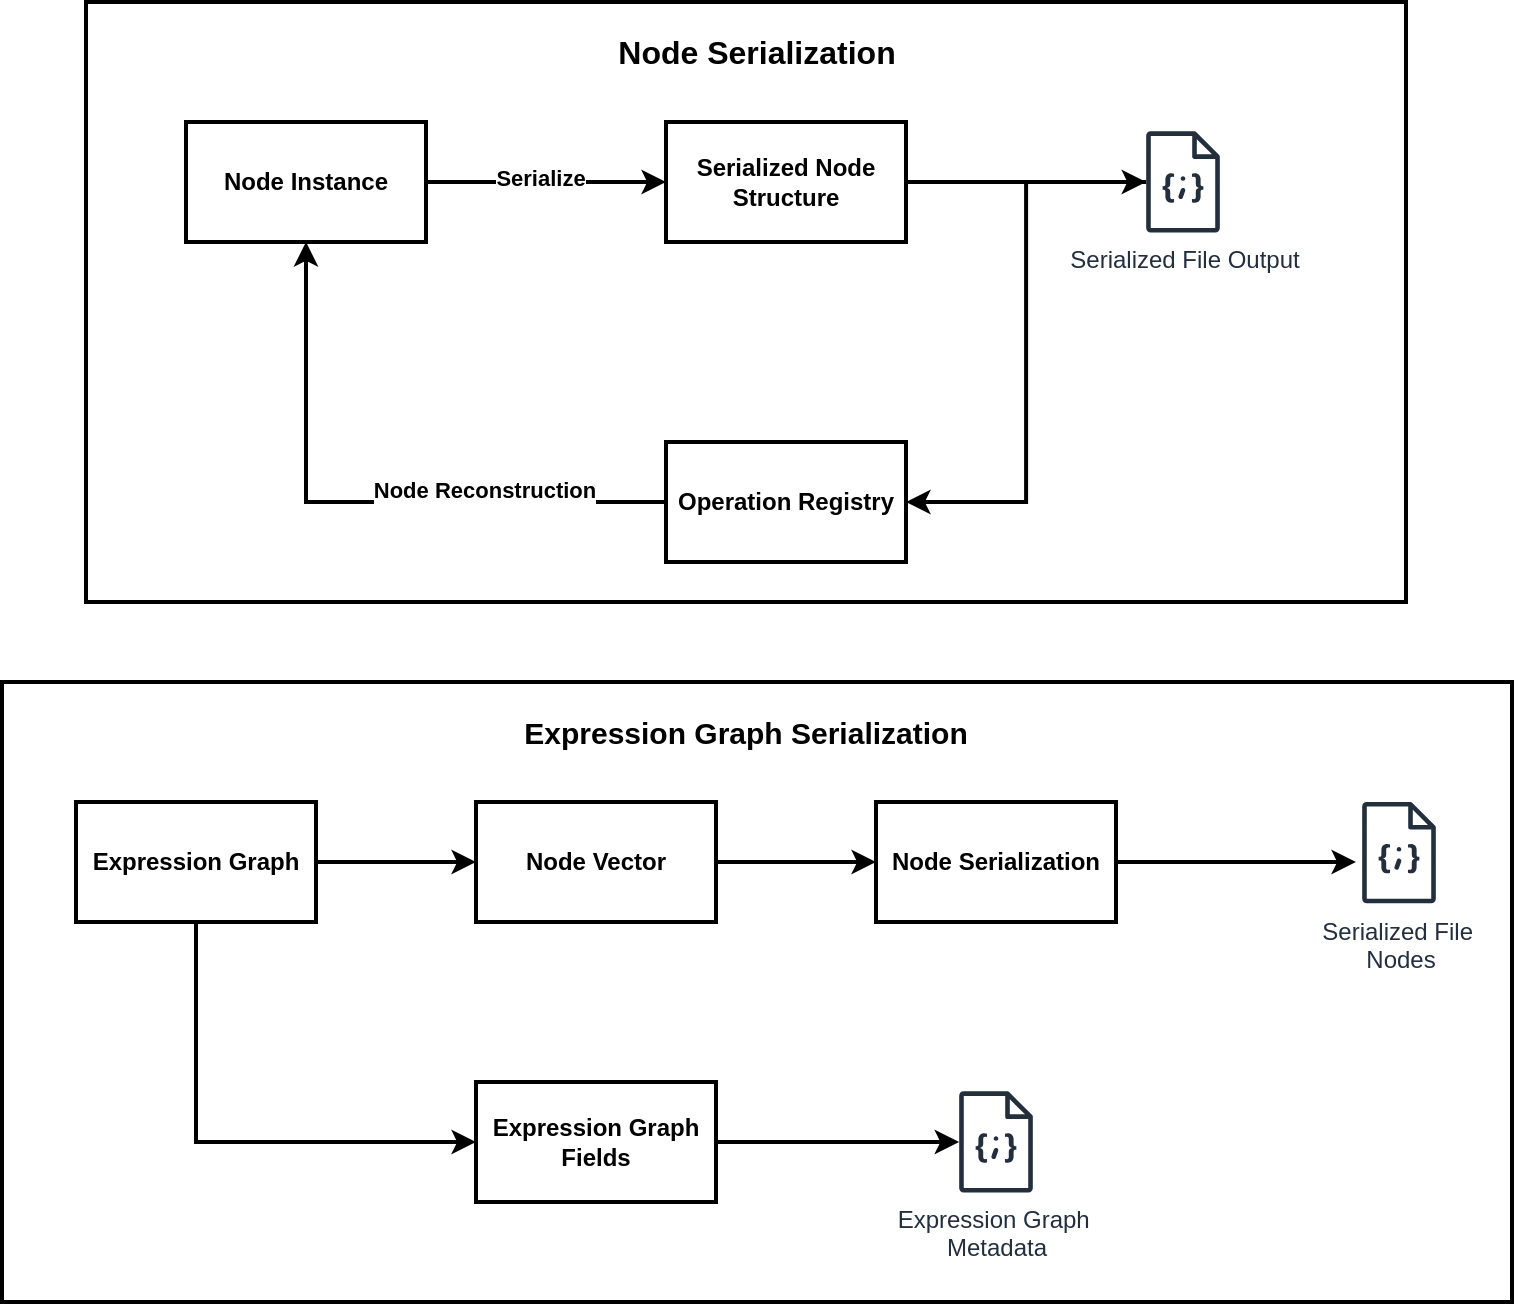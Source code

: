 <mxfile version="27.1.1">
  <diagram name="Page-1" id="eiJeyHNFtyR1KQrlWp0d">
    <mxGraphModel dx="1305" dy="795" grid="1" gridSize="10" guides="1" tooltips="1" connect="1" arrows="1" fold="1" page="1" pageScale="1" pageWidth="850" pageHeight="1100" math="0" shadow="0">
      <root>
        <mxCell id="0" />
        <mxCell id="1" parent="0" />
        <mxCell id="QvSH2AzmyCflkajsTauf-35" value="" style="rounded=0;whiteSpace=wrap;html=1;strokeWidth=2;" vertex="1" parent="1">
          <mxGeometry x="48" y="370" width="755" height="310" as="geometry" />
        </mxCell>
        <mxCell id="QvSH2AzmyCflkajsTauf-21" value="" style="rounded=0;whiteSpace=wrap;html=1;strokeWidth=2;" vertex="1" parent="1">
          <mxGeometry x="90" y="30" width="660" height="300" as="geometry" />
        </mxCell>
        <mxCell id="QvSH2AzmyCflkajsTauf-3" style="edgeStyle=orthogonalEdgeStyle;rounded=0;orthogonalLoop=1;jettySize=auto;html=1;exitX=1;exitY=0.5;exitDx=0;exitDy=0;entryX=0;entryY=0.5;entryDx=0;entryDy=0;fontStyle=1;strokeWidth=2;" edge="1" parent="1" source="QvSH2AzmyCflkajsTauf-1" target="QvSH2AzmyCflkajsTauf-2">
          <mxGeometry relative="1" as="geometry" />
        </mxCell>
        <mxCell id="QvSH2AzmyCflkajsTauf-40" value="&lt;b&gt;Serialize&lt;/b&gt;" style="edgeLabel;html=1;align=center;verticalAlign=middle;resizable=0;points=[];" vertex="1" connectable="0" parent="QvSH2AzmyCflkajsTauf-3">
          <mxGeometry x="-0.05" y="2" relative="1" as="geometry">
            <mxPoint as="offset" />
          </mxGeometry>
        </mxCell>
        <mxCell id="QvSH2AzmyCflkajsTauf-1" value="&lt;b&gt;Node Instance&lt;/b&gt;" style="rounded=0;whiteSpace=wrap;html=1;strokeWidth=2;" vertex="1" parent="1">
          <mxGeometry x="140" y="90" width="120" height="60" as="geometry" />
        </mxCell>
        <mxCell id="QvSH2AzmyCflkajsTauf-6" style="edgeStyle=orthogonalEdgeStyle;rounded=0;orthogonalLoop=1;jettySize=auto;html=1;exitX=1;exitY=0.5;exitDx=0;exitDy=0;strokeWidth=2;" edge="1" parent="1" source="QvSH2AzmyCflkajsTauf-2" target="QvSH2AzmyCflkajsTauf-5">
          <mxGeometry relative="1" as="geometry" />
        </mxCell>
        <mxCell id="QvSH2AzmyCflkajsTauf-2" value="&lt;b&gt;Serialized Node Structure&lt;/b&gt;" style="rounded=0;whiteSpace=wrap;html=1;strokeWidth=2;" vertex="1" parent="1">
          <mxGeometry x="380" y="90" width="120" height="60" as="geometry" />
        </mxCell>
        <mxCell id="QvSH2AzmyCflkajsTauf-11" style="edgeStyle=orthogonalEdgeStyle;rounded=0;orthogonalLoop=1;jettySize=auto;html=1;entryX=1;entryY=0.5;entryDx=0;entryDy=0;strokeWidth=2;" edge="1" parent="1" source="QvSH2AzmyCflkajsTauf-5" target="QvSH2AzmyCflkajsTauf-9">
          <mxGeometry relative="1" as="geometry" />
        </mxCell>
        <mxCell id="QvSH2AzmyCflkajsTauf-5" value="Serialized File Output" style="sketch=0;outlineConnect=0;fontColor=#232F3E;gradientColor=none;fillColor=#232F3D;strokeColor=none;dashed=0;verticalLabelPosition=bottom;verticalAlign=top;align=center;html=1;fontSize=12;fontStyle=0;aspect=fixed;pointerEvents=1;shape=mxgraph.aws4.json_script;" vertex="1" parent="1">
          <mxGeometry x="620" y="94.68" width="37" height="50.63" as="geometry" />
        </mxCell>
        <mxCell id="QvSH2AzmyCflkajsTauf-12" style="edgeStyle=orthogonalEdgeStyle;rounded=0;orthogonalLoop=1;jettySize=auto;html=1;exitX=0;exitY=0.5;exitDx=0;exitDy=0;entryX=0.5;entryY=1;entryDx=0;entryDy=0;strokeWidth=2;" edge="1" parent="1" source="QvSH2AzmyCflkajsTauf-9" target="QvSH2AzmyCflkajsTauf-1">
          <mxGeometry relative="1" as="geometry" />
        </mxCell>
        <mxCell id="QvSH2AzmyCflkajsTauf-13" value="&lt;b&gt;Node Reconstruction&lt;/b&gt;" style="edgeLabel;html=1;align=center;verticalAlign=middle;resizable=0;points=[];" vertex="1" connectable="0" parent="QvSH2AzmyCflkajsTauf-12">
          <mxGeometry x="-0.413" y="-6" relative="1" as="geometry">
            <mxPoint as="offset" />
          </mxGeometry>
        </mxCell>
        <mxCell id="QvSH2AzmyCflkajsTauf-9" value="&lt;b&gt;Operation Registry&lt;/b&gt;" style="rounded=0;whiteSpace=wrap;html=1;strokeWidth=2;" vertex="1" parent="1">
          <mxGeometry x="380" y="250" width="120" height="60" as="geometry" />
        </mxCell>
        <mxCell id="QvSH2AzmyCflkajsTauf-22" value="&lt;font style=&quot;font-size: 16px;&quot;&gt;&lt;b&gt;Node Serialization&lt;/b&gt;&lt;/font&gt;" style="text;strokeColor=none;align=center;fillColor=none;html=1;verticalAlign=middle;whiteSpace=wrap;rounded=0;" vertex="1" parent="1">
          <mxGeometry x="348" y="40" width="155" height="30" as="geometry" />
        </mxCell>
        <mxCell id="QvSH2AzmyCflkajsTauf-28" style="edgeStyle=orthogonalEdgeStyle;rounded=0;orthogonalLoop=1;jettySize=auto;html=1;exitX=1;exitY=0.5;exitDx=0;exitDy=0;entryX=0;entryY=0.5;entryDx=0;entryDy=0;strokeWidth=2;" edge="1" parent="1" source="QvSH2AzmyCflkajsTauf-24" target="QvSH2AzmyCflkajsTauf-25">
          <mxGeometry relative="1" as="geometry" />
        </mxCell>
        <mxCell id="QvSH2AzmyCflkajsTauf-32" style="edgeStyle=orthogonalEdgeStyle;rounded=0;orthogonalLoop=1;jettySize=auto;html=1;exitX=0.5;exitY=1;exitDx=0;exitDy=0;entryX=0;entryY=0.5;entryDx=0;entryDy=0;strokeWidth=2;" edge="1" parent="1" source="QvSH2AzmyCflkajsTauf-24" target="QvSH2AzmyCflkajsTauf-31">
          <mxGeometry relative="1" as="geometry" />
        </mxCell>
        <mxCell id="QvSH2AzmyCflkajsTauf-24" value="&lt;b&gt;Expression Graph&lt;/b&gt;" style="rounded=0;whiteSpace=wrap;html=1;strokeWidth=2;" vertex="1" parent="1">
          <mxGeometry x="85" y="430" width="120" height="60" as="geometry" />
        </mxCell>
        <mxCell id="QvSH2AzmyCflkajsTauf-29" style="edgeStyle=orthogonalEdgeStyle;rounded=0;orthogonalLoop=1;jettySize=auto;html=1;exitX=1;exitY=0.5;exitDx=0;exitDy=0;entryX=0;entryY=0.5;entryDx=0;entryDy=0;strokeWidth=2;" edge="1" parent="1" source="QvSH2AzmyCflkajsTauf-25" target="QvSH2AzmyCflkajsTauf-26">
          <mxGeometry relative="1" as="geometry" />
        </mxCell>
        <mxCell id="QvSH2AzmyCflkajsTauf-25" value="&lt;b&gt;Node Vector&lt;/b&gt;" style="rounded=0;whiteSpace=wrap;html=1;strokeWidth=2;" vertex="1" parent="1">
          <mxGeometry x="285" y="430" width="120" height="60" as="geometry" />
        </mxCell>
        <mxCell id="QvSH2AzmyCflkajsTauf-30" style="edgeStyle=orthogonalEdgeStyle;rounded=0;orthogonalLoop=1;jettySize=auto;html=1;exitX=1;exitY=0.5;exitDx=0;exitDy=0;strokeWidth=2;" edge="1" parent="1" source="QvSH2AzmyCflkajsTauf-26">
          <mxGeometry relative="1" as="geometry">
            <mxPoint x="725" y="460" as="targetPoint" />
          </mxGeometry>
        </mxCell>
        <mxCell id="QvSH2AzmyCflkajsTauf-26" value="&lt;b&gt;Node Serialization&lt;/b&gt;" style="rounded=0;whiteSpace=wrap;html=1;strokeWidth=2;" vertex="1" parent="1">
          <mxGeometry x="485" y="430" width="120" height="60" as="geometry" />
        </mxCell>
        <mxCell id="QvSH2AzmyCflkajsTauf-27" value="&lt;div&gt;Serialized File&amp;nbsp;&lt;/div&gt;&lt;div&gt;Nodes&lt;/div&gt;" style="sketch=0;outlineConnect=0;fontColor=#232F3E;gradientColor=none;fillColor=#232F3D;strokeColor=none;dashed=0;verticalLabelPosition=bottom;verticalAlign=top;align=center;html=1;fontSize=12;fontStyle=0;aspect=fixed;pointerEvents=1;shape=mxgraph.aws4.json_script;" vertex="1" parent="1">
          <mxGeometry x="728" y="430" width="37" height="50.63" as="geometry" />
        </mxCell>
        <mxCell id="QvSH2AzmyCflkajsTauf-34" style="edgeStyle=orthogonalEdgeStyle;rounded=0;orthogonalLoop=1;jettySize=auto;html=1;exitX=1;exitY=0.5;exitDx=0;exitDy=0;strokeWidth=2;" edge="1" parent="1" source="QvSH2AzmyCflkajsTauf-31" target="QvSH2AzmyCflkajsTauf-33">
          <mxGeometry relative="1" as="geometry" />
        </mxCell>
        <mxCell id="QvSH2AzmyCflkajsTauf-31" value="&lt;b&gt;Expression Graph Fields&lt;/b&gt;" style="rounded=0;whiteSpace=wrap;html=1;strokeWidth=2;" vertex="1" parent="1">
          <mxGeometry x="285" y="570" width="120" height="60" as="geometry" />
        </mxCell>
        <mxCell id="QvSH2AzmyCflkajsTauf-33" value="&lt;div&gt;Expression Graph&amp;nbsp;&lt;/div&gt;&lt;div&gt;Metadata&lt;/div&gt;" style="sketch=0;outlineConnect=0;fontColor=#232F3E;gradientColor=none;fillColor=#232F3D;strokeColor=none;dashed=0;verticalLabelPosition=bottom;verticalAlign=top;align=center;html=1;fontSize=12;fontStyle=0;aspect=fixed;pointerEvents=1;shape=mxgraph.aws4.json_script;" vertex="1" parent="1">
          <mxGeometry x="526.5" y="574.68" width="37" height="50.63" as="geometry" />
        </mxCell>
        <mxCell id="QvSH2AzmyCflkajsTauf-38" value="&lt;font style=&quot;font-size: 15px;&quot;&gt;&lt;b&gt;Expression Graph Serialization&lt;/b&gt;&lt;/font&gt;" style="text;strokeColor=none;align=center;fillColor=none;html=1;verticalAlign=middle;whiteSpace=wrap;rounded=0;" vertex="1" parent="1">
          <mxGeometry x="301.25" y="380" width="237.5" height="30" as="geometry" />
        </mxCell>
      </root>
    </mxGraphModel>
  </diagram>
</mxfile>
